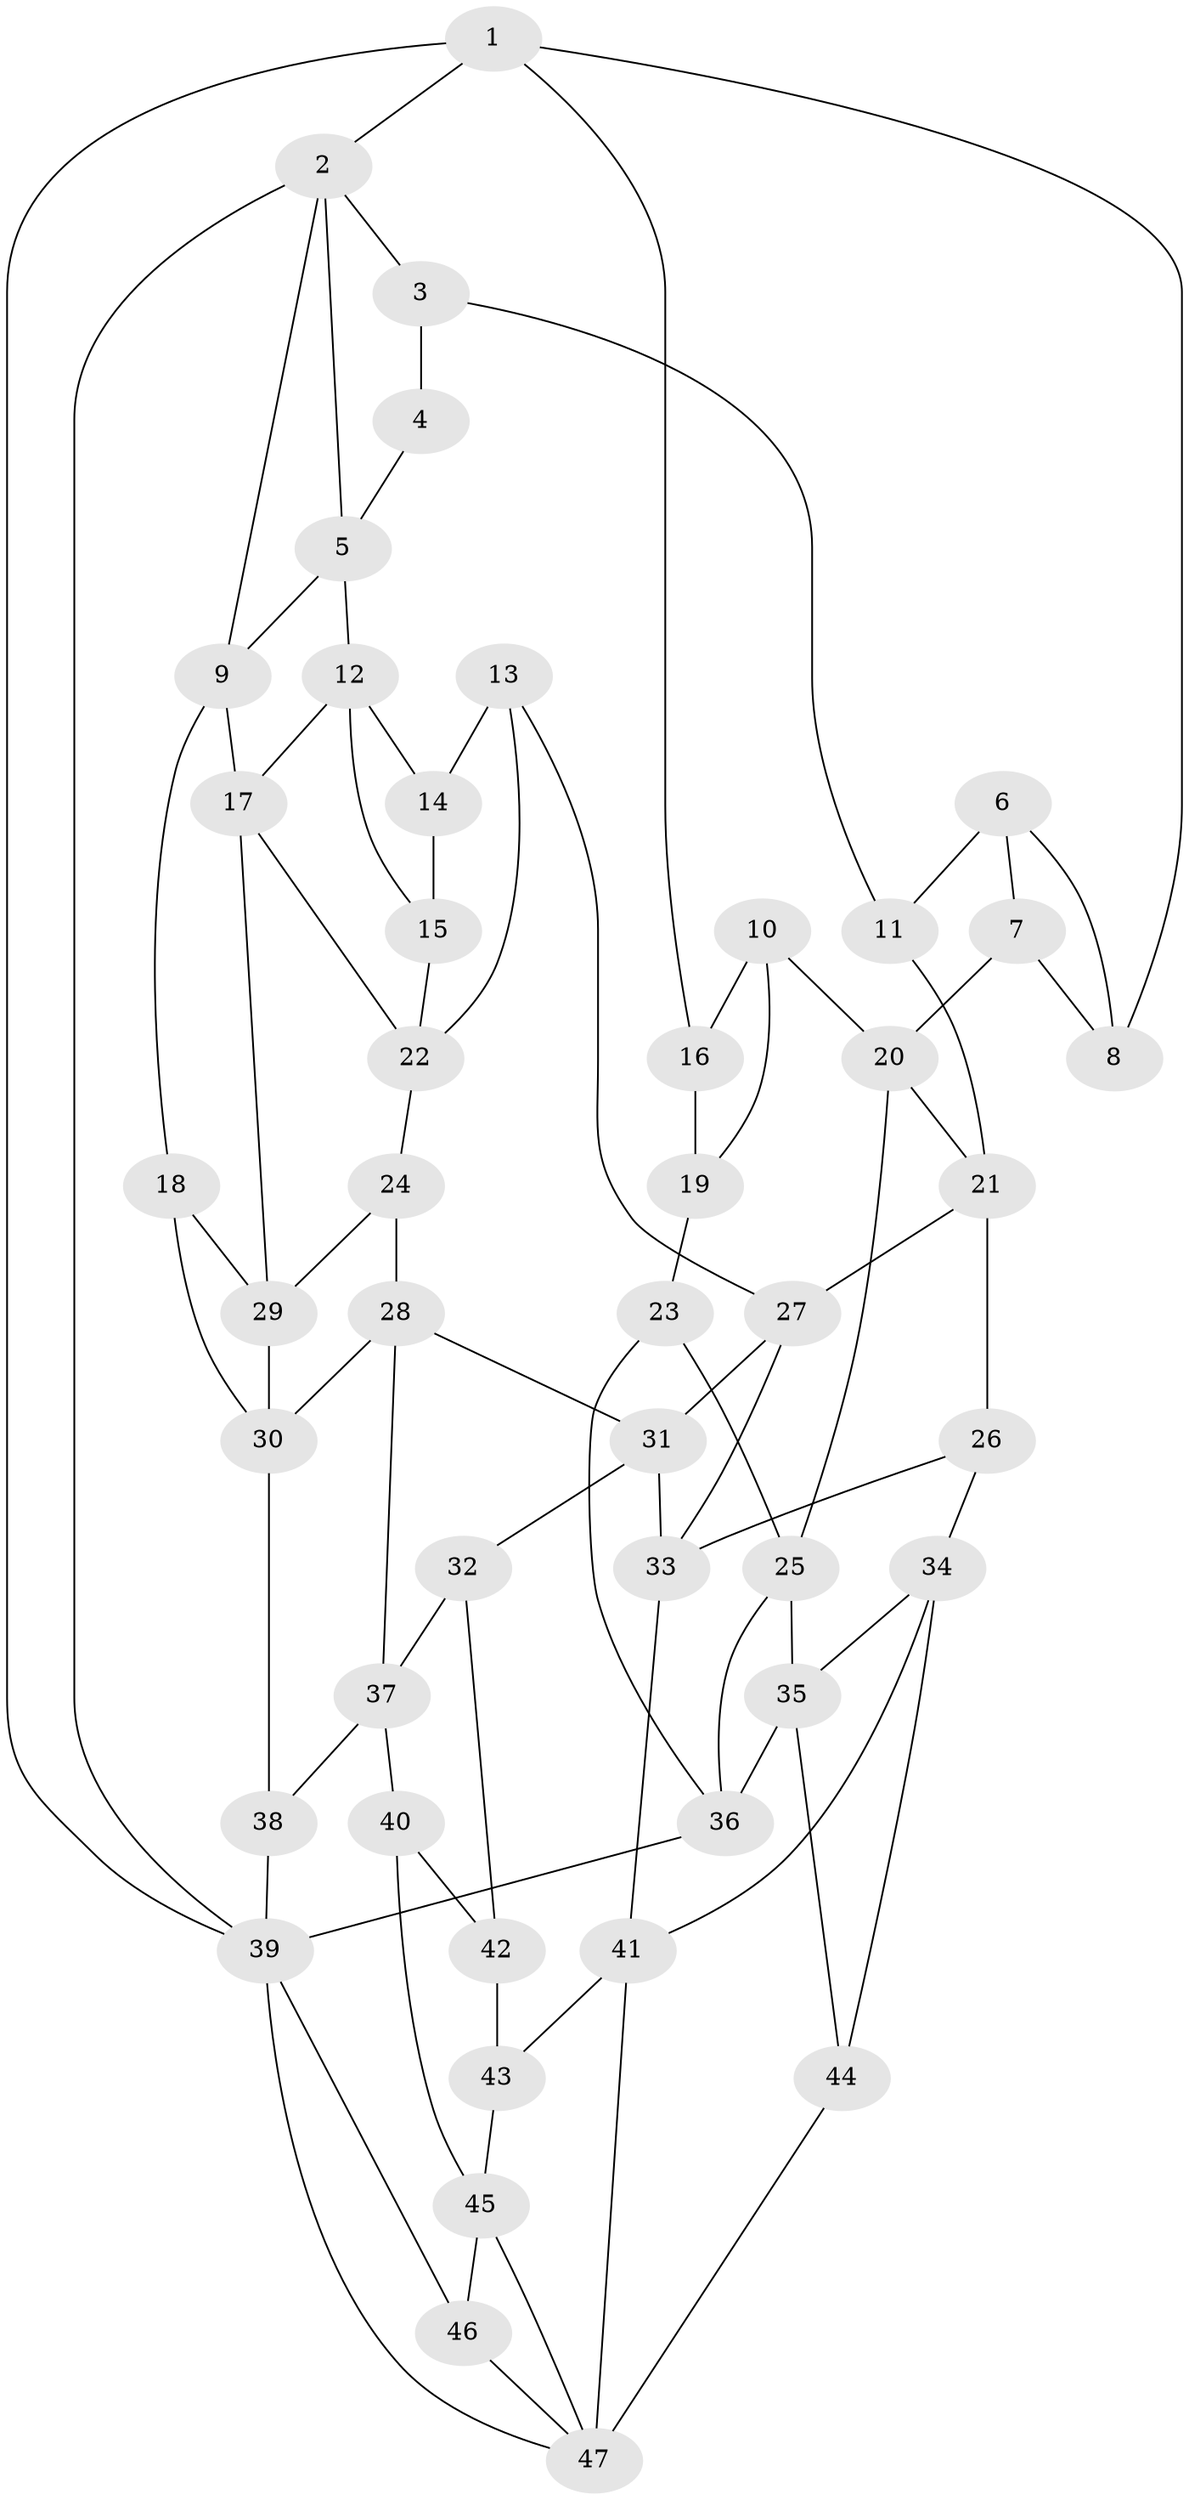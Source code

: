 // original degree distribution, {3: 0.0425531914893617, 6: 0.26595744680851063, 5: 0.44680851063829785, 4: 0.24468085106382978}
// Generated by graph-tools (version 1.1) at 2025/03/03/09/25 03:03:18]
// undirected, 47 vertices, 84 edges
graph export_dot {
graph [start="1"]
  node [color=gray90,style=filled];
  1;
  2;
  3;
  4;
  5;
  6;
  7;
  8;
  9;
  10;
  11;
  12;
  13;
  14;
  15;
  16;
  17;
  18;
  19;
  20;
  21;
  22;
  23;
  24;
  25;
  26;
  27;
  28;
  29;
  30;
  31;
  32;
  33;
  34;
  35;
  36;
  37;
  38;
  39;
  40;
  41;
  42;
  43;
  44;
  45;
  46;
  47;
  1 -- 2 [weight=1.0];
  1 -- 8 [weight=1.0];
  1 -- 16 [weight=1.0];
  1 -- 39 [weight=1.0];
  2 -- 3 [weight=1.0];
  2 -- 5 [weight=1.0];
  2 -- 9 [weight=1.0];
  2 -- 39 [weight=1.0];
  3 -- 4 [weight=1.0];
  3 -- 11 [weight=1.0];
  4 -- 5 [weight=1.0];
  5 -- 9 [weight=1.0];
  5 -- 12 [weight=1.0];
  6 -- 7 [weight=1.0];
  6 -- 8 [weight=1.0];
  6 -- 11 [weight=2.0];
  7 -- 8 [weight=1.0];
  7 -- 20 [weight=1.0];
  9 -- 17 [weight=1.0];
  9 -- 18 [weight=1.0];
  10 -- 16 [weight=1.0];
  10 -- 19 [weight=1.0];
  10 -- 20 [weight=1.0];
  11 -- 21 [weight=1.0];
  12 -- 14 [weight=1.0];
  12 -- 15 [weight=1.0];
  12 -- 17 [weight=1.0];
  13 -- 14 [weight=2.0];
  13 -- 22 [weight=1.0];
  13 -- 27 [weight=1.0];
  14 -- 15 [weight=1.0];
  15 -- 22 [weight=1.0];
  16 -- 19 [weight=1.0];
  17 -- 22 [weight=1.0];
  17 -- 29 [weight=1.0];
  18 -- 29 [weight=1.0];
  18 -- 30 [weight=1.0];
  19 -- 23 [weight=2.0];
  20 -- 21 [weight=1.0];
  20 -- 25 [weight=1.0];
  21 -- 26 [weight=1.0];
  21 -- 27 [weight=1.0];
  22 -- 24 [weight=1.0];
  23 -- 25 [weight=1.0];
  23 -- 36 [weight=1.0];
  24 -- 28 [weight=1.0];
  24 -- 29 [weight=1.0];
  25 -- 35 [weight=1.0];
  25 -- 36 [weight=1.0];
  26 -- 33 [weight=1.0];
  26 -- 34 [weight=1.0];
  27 -- 31 [weight=1.0];
  27 -- 33 [weight=1.0];
  28 -- 30 [weight=1.0];
  28 -- 31 [weight=1.0];
  28 -- 37 [weight=1.0];
  29 -- 30 [weight=1.0];
  30 -- 38 [weight=1.0];
  31 -- 32 [weight=1.0];
  31 -- 33 [weight=1.0];
  32 -- 37 [weight=1.0];
  32 -- 42 [weight=1.0];
  33 -- 41 [weight=1.0];
  34 -- 35 [weight=1.0];
  34 -- 41 [weight=1.0];
  34 -- 44 [weight=1.0];
  35 -- 36 [weight=1.0];
  35 -- 44 [weight=1.0];
  36 -- 39 [weight=1.0];
  37 -- 38 [weight=1.0];
  37 -- 40 [weight=1.0];
  38 -- 39 [weight=1.0];
  39 -- 46 [weight=1.0];
  39 -- 47 [weight=1.0];
  40 -- 42 [weight=1.0];
  40 -- 45 [weight=1.0];
  41 -- 43 [weight=1.0];
  41 -- 47 [weight=1.0];
  42 -- 43 [weight=2.0];
  43 -- 45 [weight=1.0];
  44 -- 47 [weight=2.0];
  45 -- 46 [weight=1.0];
  45 -- 47 [weight=1.0];
  46 -- 47 [weight=1.0];
}
